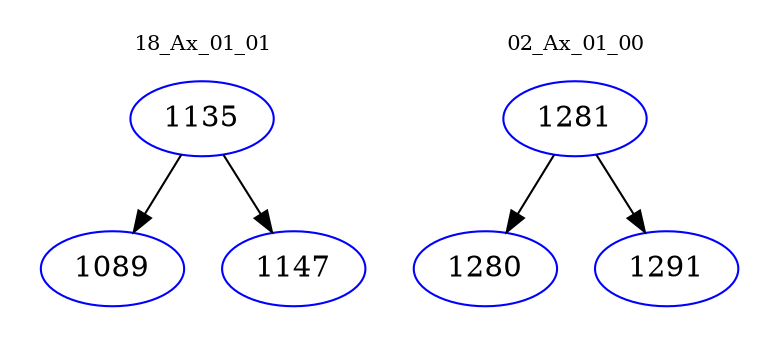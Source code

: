 digraph{
subgraph cluster_0 {
color = white
label = "18_Ax_01_01";
fontsize=10;
T0_1135 [label="1135", color="blue"]
T0_1135 -> T0_1089 [color="black"]
T0_1089 [label="1089", color="blue"]
T0_1135 -> T0_1147 [color="black"]
T0_1147 [label="1147", color="blue"]
}
subgraph cluster_1 {
color = white
label = "02_Ax_01_00";
fontsize=10;
T1_1281 [label="1281", color="blue"]
T1_1281 -> T1_1280 [color="black"]
T1_1280 [label="1280", color="blue"]
T1_1281 -> T1_1291 [color="black"]
T1_1291 [label="1291", color="blue"]
}
}
